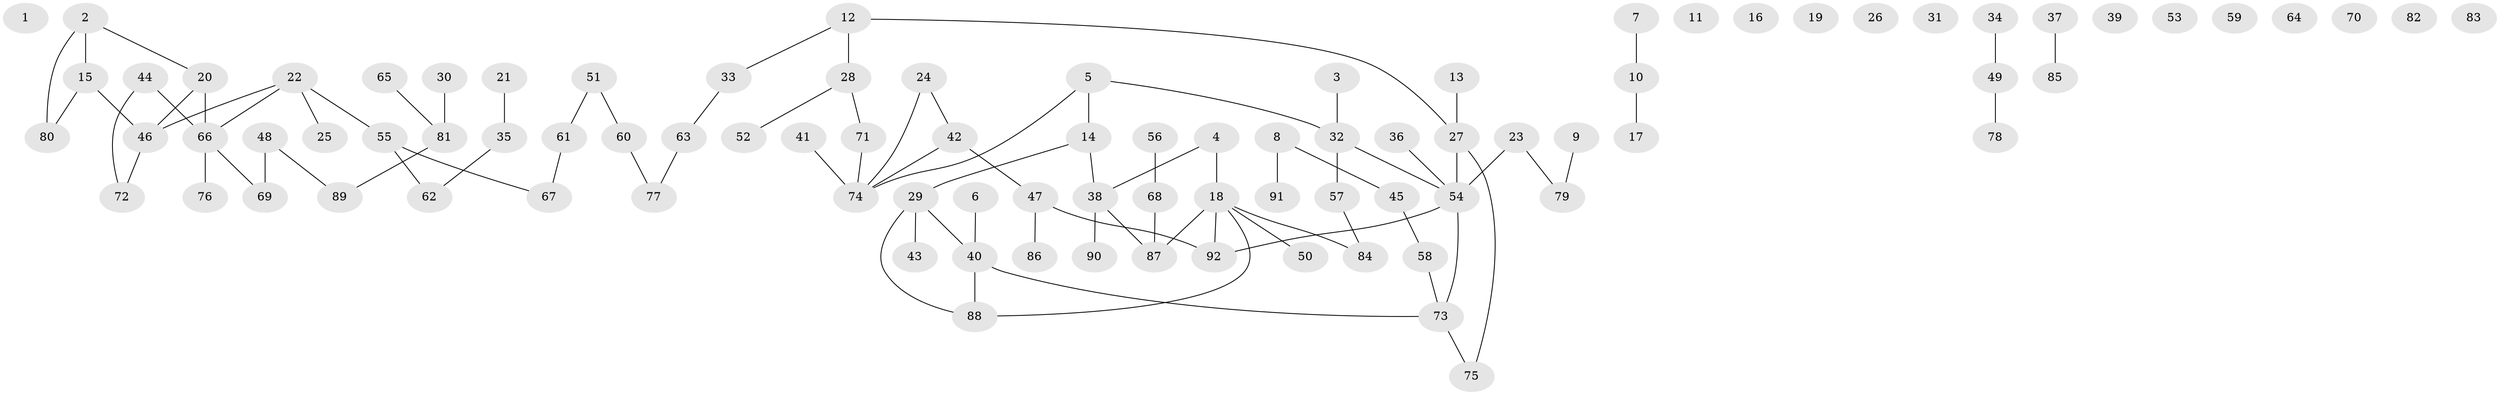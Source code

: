 // Generated by graph-tools (version 1.1) at 2025/00/03/09/25 03:00:39]
// undirected, 92 vertices, 89 edges
graph export_dot {
graph [start="1"]
  node [color=gray90,style=filled];
  1;
  2;
  3;
  4;
  5;
  6;
  7;
  8;
  9;
  10;
  11;
  12;
  13;
  14;
  15;
  16;
  17;
  18;
  19;
  20;
  21;
  22;
  23;
  24;
  25;
  26;
  27;
  28;
  29;
  30;
  31;
  32;
  33;
  34;
  35;
  36;
  37;
  38;
  39;
  40;
  41;
  42;
  43;
  44;
  45;
  46;
  47;
  48;
  49;
  50;
  51;
  52;
  53;
  54;
  55;
  56;
  57;
  58;
  59;
  60;
  61;
  62;
  63;
  64;
  65;
  66;
  67;
  68;
  69;
  70;
  71;
  72;
  73;
  74;
  75;
  76;
  77;
  78;
  79;
  80;
  81;
  82;
  83;
  84;
  85;
  86;
  87;
  88;
  89;
  90;
  91;
  92;
  2 -- 15;
  2 -- 20;
  2 -- 80;
  3 -- 32;
  4 -- 18;
  4 -- 38;
  5 -- 14;
  5 -- 32;
  5 -- 74;
  6 -- 40;
  7 -- 10;
  8 -- 45;
  8 -- 91;
  9 -- 79;
  10 -- 17;
  12 -- 27;
  12 -- 28;
  12 -- 33;
  13 -- 27;
  14 -- 29;
  14 -- 38;
  15 -- 46;
  15 -- 80;
  18 -- 50;
  18 -- 84;
  18 -- 87;
  18 -- 88;
  18 -- 92;
  20 -- 46;
  20 -- 66;
  21 -- 35;
  22 -- 25;
  22 -- 46;
  22 -- 55;
  22 -- 66;
  23 -- 54;
  23 -- 79;
  24 -- 42;
  24 -- 74;
  27 -- 54;
  27 -- 75;
  28 -- 52;
  28 -- 71;
  29 -- 40;
  29 -- 43;
  29 -- 88;
  30 -- 81;
  32 -- 54;
  32 -- 57;
  33 -- 63;
  34 -- 49;
  35 -- 62;
  36 -- 54;
  37 -- 85;
  38 -- 87;
  38 -- 90;
  40 -- 73;
  40 -- 88;
  41 -- 74;
  42 -- 47;
  42 -- 74;
  44 -- 66;
  44 -- 72;
  45 -- 58;
  46 -- 72;
  47 -- 86;
  47 -- 92;
  48 -- 69;
  48 -- 89;
  49 -- 78;
  51 -- 60;
  51 -- 61;
  54 -- 73;
  54 -- 92;
  55 -- 62;
  55 -- 67;
  56 -- 68;
  57 -- 84;
  58 -- 73;
  60 -- 77;
  61 -- 67;
  63 -- 77;
  65 -- 81;
  66 -- 69;
  66 -- 76;
  68 -- 87;
  71 -- 74;
  73 -- 75;
  81 -- 89;
}
